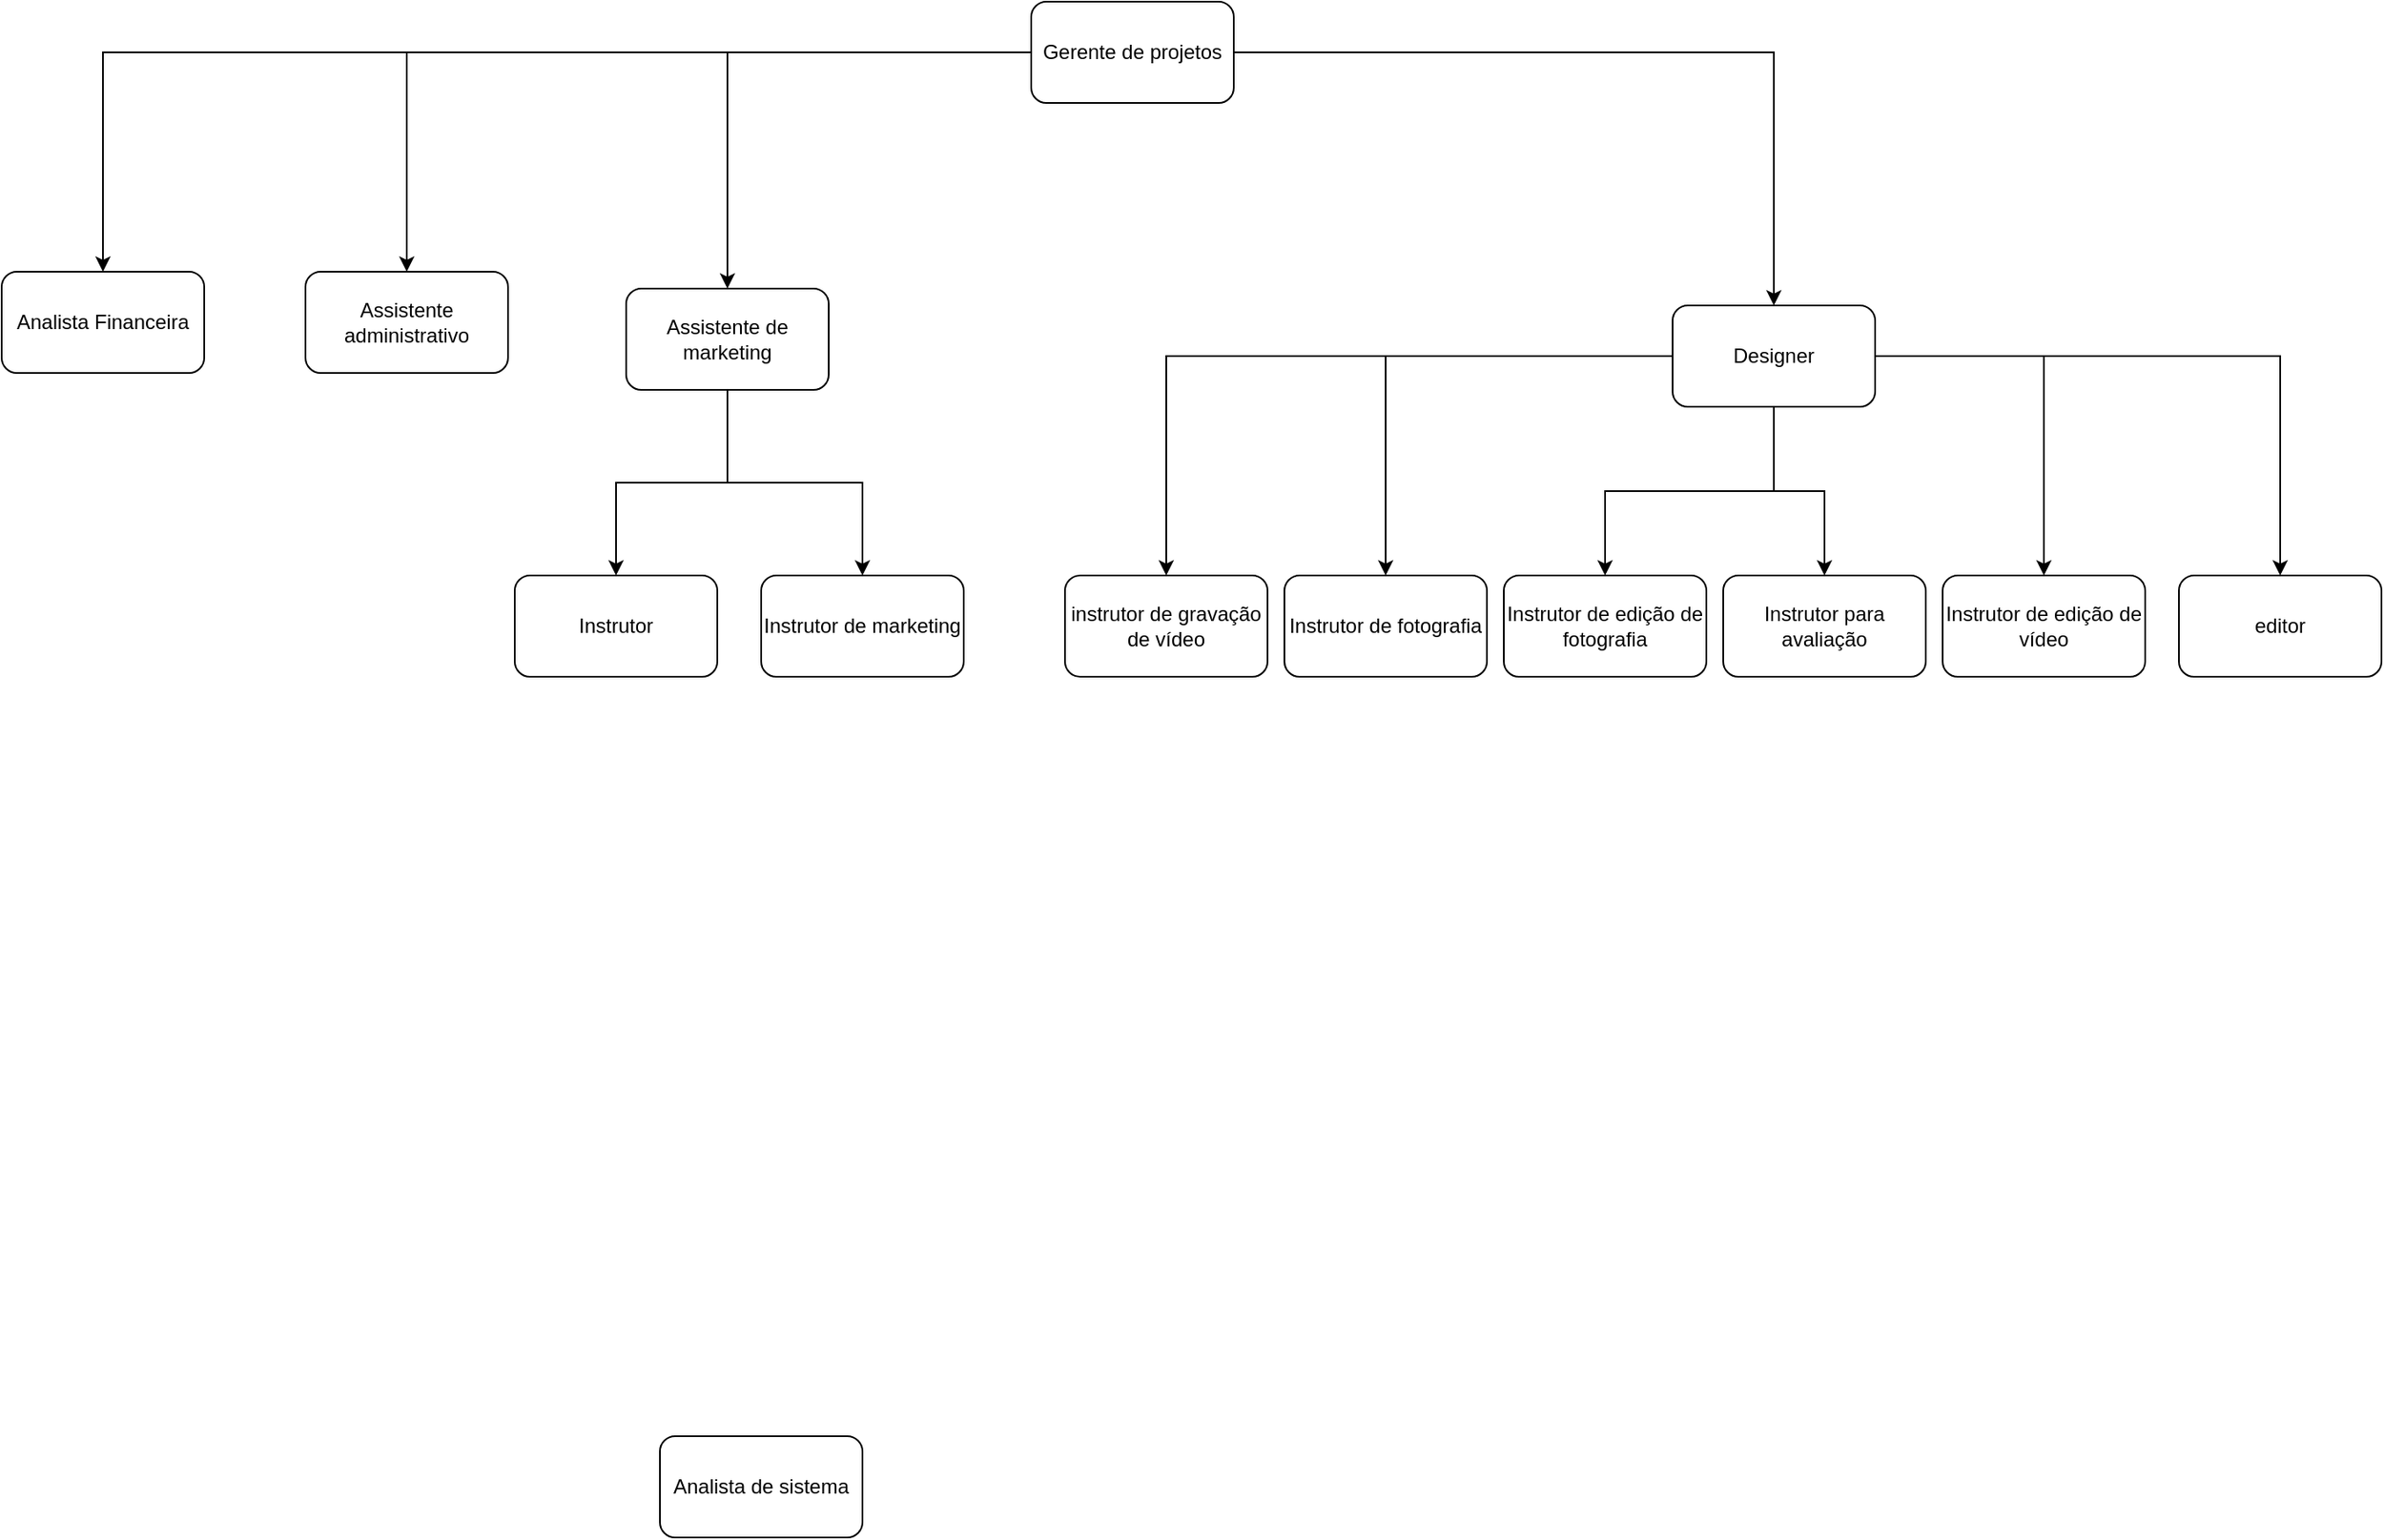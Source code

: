 <mxfile version="13.9.9" type="github">
  <diagram id="prtHgNgQTEPvFCAcTncT" name="Page-1">
    <mxGraphModel dx="1437" dy="1889" grid="1" gridSize="10" guides="1" tooltips="1" connect="1" arrows="1" fold="1" page="1" pageScale="1" pageWidth="827" pageHeight="1169" math="0" shadow="0">
      <root>
        <mxCell id="0" />
        <mxCell id="1" parent="0" />
        <mxCell id="vgYodMMSzq2-lOS3nEll-17" style="edgeStyle=orthogonalEdgeStyle;rounded=0;orthogonalLoop=1;jettySize=auto;html=1;" edge="1" parent="1" source="f7f4crDrcddYw8fhbuVK-1" target="f7f4crDrcddYw8fhbuVK-28">
          <mxGeometry relative="1" as="geometry" />
        </mxCell>
        <mxCell id="vgYodMMSzq2-lOS3nEll-18" style="edgeStyle=orthogonalEdgeStyle;rounded=0;orthogonalLoop=1;jettySize=auto;html=1;" edge="1" parent="1" source="f7f4crDrcddYw8fhbuVK-1" target="f7f4crDrcddYw8fhbuVK-10">
          <mxGeometry relative="1" as="geometry" />
        </mxCell>
        <mxCell id="vgYodMMSzq2-lOS3nEll-19" style="edgeStyle=orthogonalEdgeStyle;rounded=0;orthogonalLoop=1;jettySize=auto;html=1;" edge="1" parent="1" source="f7f4crDrcddYw8fhbuVK-1" target="f7f4crDrcddYw8fhbuVK-29">
          <mxGeometry relative="1" as="geometry" />
        </mxCell>
        <mxCell id="vgYodMMSzq2-lOS3nEll-20" style="edgeStyle=orthogonalEdgeStyle;rounded=0;orthogonalLoop=1;jettySize=auto;html=1;" edge="1" parent="1" source="f7f4crDrcddYw8fhbuVK-1" target="f7f4crDrcddYw8fhbuVK-4">
          <mxGeometry relative="1" as="geometry" />
        </mxCell>
        <mxCell id="f7f4crDrcddYw8fhbuVK-1" value="Gerente de projetos" style="rounded=1;whiteSpace=wrap;html=1;" parent="1" vertex="1">
          <mxGeometry x="720" y="-120" width="120" height="60" as="geometry" />
        </mxCell>
        <mxCell id="f7f4crDrcddYw8fhbuVK-2" value="Analista de sistema" style="rounded=1;whiteSpace=wrap;html=1;" parent="1" vertex="1">
          <mxGeometry x="500" y="730" width="120" height="60" as="geometry" />
        </mxCell>
        <mxCell id="f7f4crDrcddYw8fhbuVK-4" value="Assistente administrativo" style="rounded=1;whiteSpace=wrap;html=1;" parent="1" vertex="1">
          <mxGeometry x="290" y="40" width="120" height="60" as="geometry" />
        </mxCell>
        <mxCell id="vgYodMMSzq2-lOS3nEll-9" style="edgeStyle=orthogonalEdgeStyle;rounded=0;orthogonalLoop=1;jettySize=auto;html=1;" edge="1" parent="1" source="f7f4crDrcddYw8fhbuVK-10" target="f7f4crDrcddYw8fhbuVK-13">
          <mxGeometry relative="1" as="geometry" />
        </mxCell>
        <mxCell id="vgYodMMSzq2-lOS3nEll-10" style="edgeStyle=orthogonalEdgeStyle;rounded=0;orthogonalLoop=1;jettySize=auto;html=1;" edge="1" parent="1" source="f7f4crDrcddYw8fhbuVK-10" target="f7f4crDrcddYw8fhbuVK-15">
          <mxGeometry relative="1" as="geometry" />
        </mxCell>
        <mxCell id="vgYodMMSzq2-lOS3nEll-11" style="edgeStyle=orthogonalEdgeStyle;rounded=0;orthogonalLoop=1;jettySize=auto;html=1;" edge="1" parent="1" source="f7f4crDrcddYw8fhbuVK-10" target="f7f4crDrcddYw8fhbuVK-16">
          <mxGeometry relative="1" as="geometry" />
        </mxCell>
        <mxCell id="vgYodMMSzq2-lOS3nEll-12" style="edgeStyle=orthogonalEdgeStyle;rounded=0;orthogonalLoop=1;jettySize=auto;html=1;" edge="1" parent="1" source="f7f4crDrcddYw8fhbuVK-10" target="f7f4crDrcddYw8fhbuVK-18">
          <mxGeometry relative="1" as="geometry" />
        </mxCell>
        <mxCell id="vgYodMMSzq2-lOS3nEll-13" style="edgeStyle=orthogonalEdgeStyle;rounded=0;orthogonalLoop=1;jettySize=auto;html=1;" edge="1" parent="1" source="f7f4crDrcddYw8fhbuVK-10" target="f7f4crDrcddYw8fhbuVK-14">
          <mxGeometry relative="1" as="geometry" />
        </mxCell>
        <mxCell id="vgYodMMSzq2-lOS3nEll-14" style="edgeStyle=orthogonalEdgeStyle;rounded=0;orthogonalLoop=1;jettySize=auto;html=1;" edge="1" parent="1" source="f7f4crDrcddYw8fhbuVK-10" target="f7f4crDrcddYw8fhbuVK-19">
          <mxGeometry relative="1" as="geometry" />
        </mxCell>
        <mxCell id="f7f4crDrcddYw8fhbuVK-10" value="Designer" style="rounded=1;whiteSpace=wrap;html=1;" parent="1" vertex="1">
          <mxGeometry x="1100" y="60" width="120" height="60" as="geometry" />
        </mxCell>
        <mxCell id="f7f4crDrcddYw8fhbuVK-12" value="Instrutor" style="rounded=1;whiteSpace=wrap;html=1;" parent="1" vertex="1">
          <mxGeometry x="414" y="220" width="120" height="60" as="geometry" />
        </mxCell>
        <mxCell id="f7f4crDrcddYw8fhbuVK-13" value="&lt;span style=&quot;font-family: &amp;#34;arial&amp;#34; ; text-align: left ; background-color: rgb(255 , 255 , 255)&quot;&gt;instrutor de gravação de vídeo&lt;br&gt;&lt;/span&gt;" style="rounded=1;whiteSpace=wrap;html=1;" parent="1" vertex="1">
          <mxGeometry x="740" y="220" width="120" height="60" as="geometry" />
        </mxCell>
        <mxCell id="f7f4crDrcddYw8fhbuVK-14" value="&lt;span style=&quot;font-family: &amp;#34;arial&amp;#34; ; text-align: left ; background-color: rgb(255 , 255 , 255)&quot;&gt;Instrutor de edição de vídeo&lt;br&gt;&lt;/span&gt;" style="rounded=1;whiteSpace=wrap;html=1;" parent="1" vertex="1">
          <mxGeometry x="1260" y="220" width="120" height="60" as="geometry" />
        </mxCell>
        <mxCell id="f7f4crDrcddYw8fhbuVK-15" value="&lt;span style=&quot;font-family: &amp;#34;arial&amp;#34; ; text-align: left ; background-color: rgb(255 , 255 , 255)&quot;&gt;Instrutor de fotografia&lt;/span&gt;" style="rounded=1;whiteSpace=wrap;html=1;" parent="1" vertex="1">
          <mxGeometry x="870" y="220" width="120" height="60" as="geometry" />
        </mxCell>
        <mxCell id="f7f4crDrcddYw8fhbuVK-16" value="&lt;span style=&quot;font-family: &amp;#34;arial&amp;#34; ; text-align: left ; background-color: rgb(255 , 255 , 255)&quot;&gt;Instrutor de edição de fotografia&lt;/span&gt;" style="rounded=1;whiteSpace=wrap;html=1;" parent="1" vertex="1">
          <mxGeometry x="1000" y="220" width="120" height="60" as="geometry" />
        </mxCell>
        <mxCell id="f7f4crDrcddYw8fhbuVK-17" value="&lt;span style=&quot;font-family: &amp;#34;arial&amp;#34; ; text-align: left ; background-color: rgb(255 , 255 , 255)&quot;&gt;Instrutor de marketing&lt;/span&gt;" style="rounded=1;whiteSpace=wrap;html=1;" parent="1" vertex="1">
          <mxGeometry x="560" y="220" width="120" height="60" as="geometry" />
        </mxCell>
        <mxCell id="f7f4crDrcddYw8fhbuVK-18" value="&lt;span style=&quot;font-family: &amp;#34;arial&amp;#34; ; text-align: left ; background-color: rgb(255 , 255 , 255)&quot;&gt;Instrutor para avaliação&lt;/span&gt;" style="rounded=1;whiteSpace=wrap;html=1;" parent="1" vertex="1">
          <mxGeometry x="1130" y="220" width="120" height="60" as="geometry" />
        </mxCell>
        <mxCell id="f7f4crDrcddYw8fhbuVK-19" value="&lt;span style=&quot;font-family: &amp;#34;arial&amp;#34; ; text-align: left ; background-color: rgb(255 , 255 , 255)&quot;&gt;editor&lt;/span&gt;" style="rounded=1;whiteSpace=wrap;html=1;" parent="1" vertex="1">
          <mxGeometry x="1400" y="220" width="120" height="60" as="geometry" />
        </mxCell>
        <mxCell id="f7f4crDrcddYw8fhbuVK-29" value="Analista Financeira" style="rounded=1;whiteSpace=wrap;html=1;" parent="1" vertex="1">
          <mxGeometry x="110" y="40" width="120" height="60" as="geometry" />
        </mxCell>
        <mxCell id="vgYodMMSzq2-lOS3nEll-15" style="edgeStyle=orthogonalEdgeStyle;rounded=0;orthogonalLoop=1;jettySize=auto;html=1;" edge="1" parent="1" source="f7f4crDrcddYw8fhbuVK-28" target="f7f4crDrcddYw8fhbuVK-12">
          <mxGeometry relative="1" as="geometry" />
        </mxCell>
        <mxCell id="vgYodMMSzq2-lOS3nEll-16" style="edgeStyle=orthogonalEdgeStyle;rounded=0;orthogonalLoop=1;jettySize=auto;html=1;" edge="1" parent="1" source="f7f4crDrcddYw8fhbuVK-28" target="f7f4crDrcddYw8fhbuVK-17">
          <mxGeometry relative="1" as="geometry" />
        </mxCell>
        <mxCell id="f7f4crDrcddYw8fhbuVK-28" value="Assistente de marketing" style="rounded=1;whiteSpace=wrap;html=1;" parent="1" vertex="1">
          <mxGeometry x="480" y="50" width="120" height="60" as="geometry" />
        </mxCell>
      </root>
    </mxGraphModel>
  </diagram>
</mxfile>

